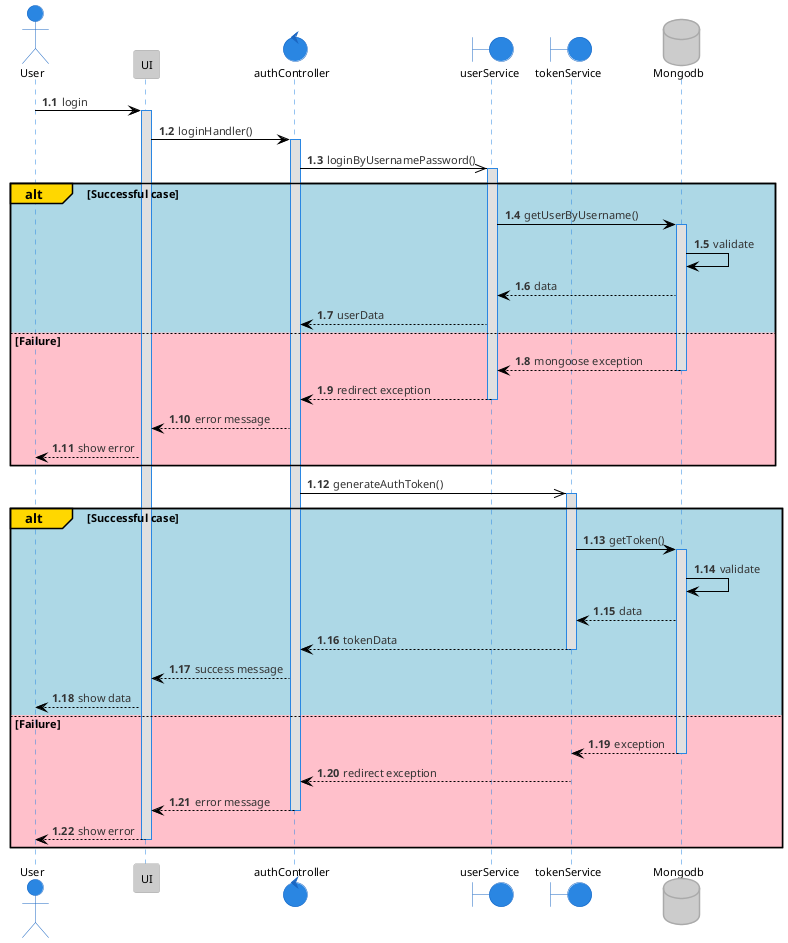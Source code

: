 @startuml loginSequence
!theme reddress-lightblue

autonumber 1.1
actor User
participant UI
control  authController
boundary userService
boundary tokenService
database Mongodb

User -> UI: login
activate UI
UI -> authController: loginHandler()
activate authController
authController ->> userService: loginByUsernamePassword()
activate userService

alt#Gold #LightBlue Successful case
    userService -> Mongodb: getUserByUsername()
    activate Mongodb
    Mongodb -> Mongodb: validate
    Mongodb --> userService: data
    userService --> authController: userData
else #Pink Failure
    Mongodb --> userService: mongoose exception
    deactivate Mongodb
    userService --> authController: redirect exception
    deactivate userService
    authController --> UI: error message
    UI --> User: show error
end

authController ->> tokenService: generateAuthToken()
activate tokenService
alt#Gold #LightBlue Successful case
    tokenService -> Mongodb: getToken()
    activate Mongodb
    Mongodb -> Mongodb: validate
    Mongodb --> tokenService: data
    tokenService --> authController: tokenData
    deactivate tokenService
    authController --> UI: success message
    UI --> User: show data
else #Pink Failure
    Mongodb --> tokenService: exception
    deactivate Mongodb
    tokenService --> authController: redirect exception
    deactivate userService
    authController --> UI: error message
    deactivate authController
    UI --> User: show error
    deactivate UI
deactivate UI
end

@enduml